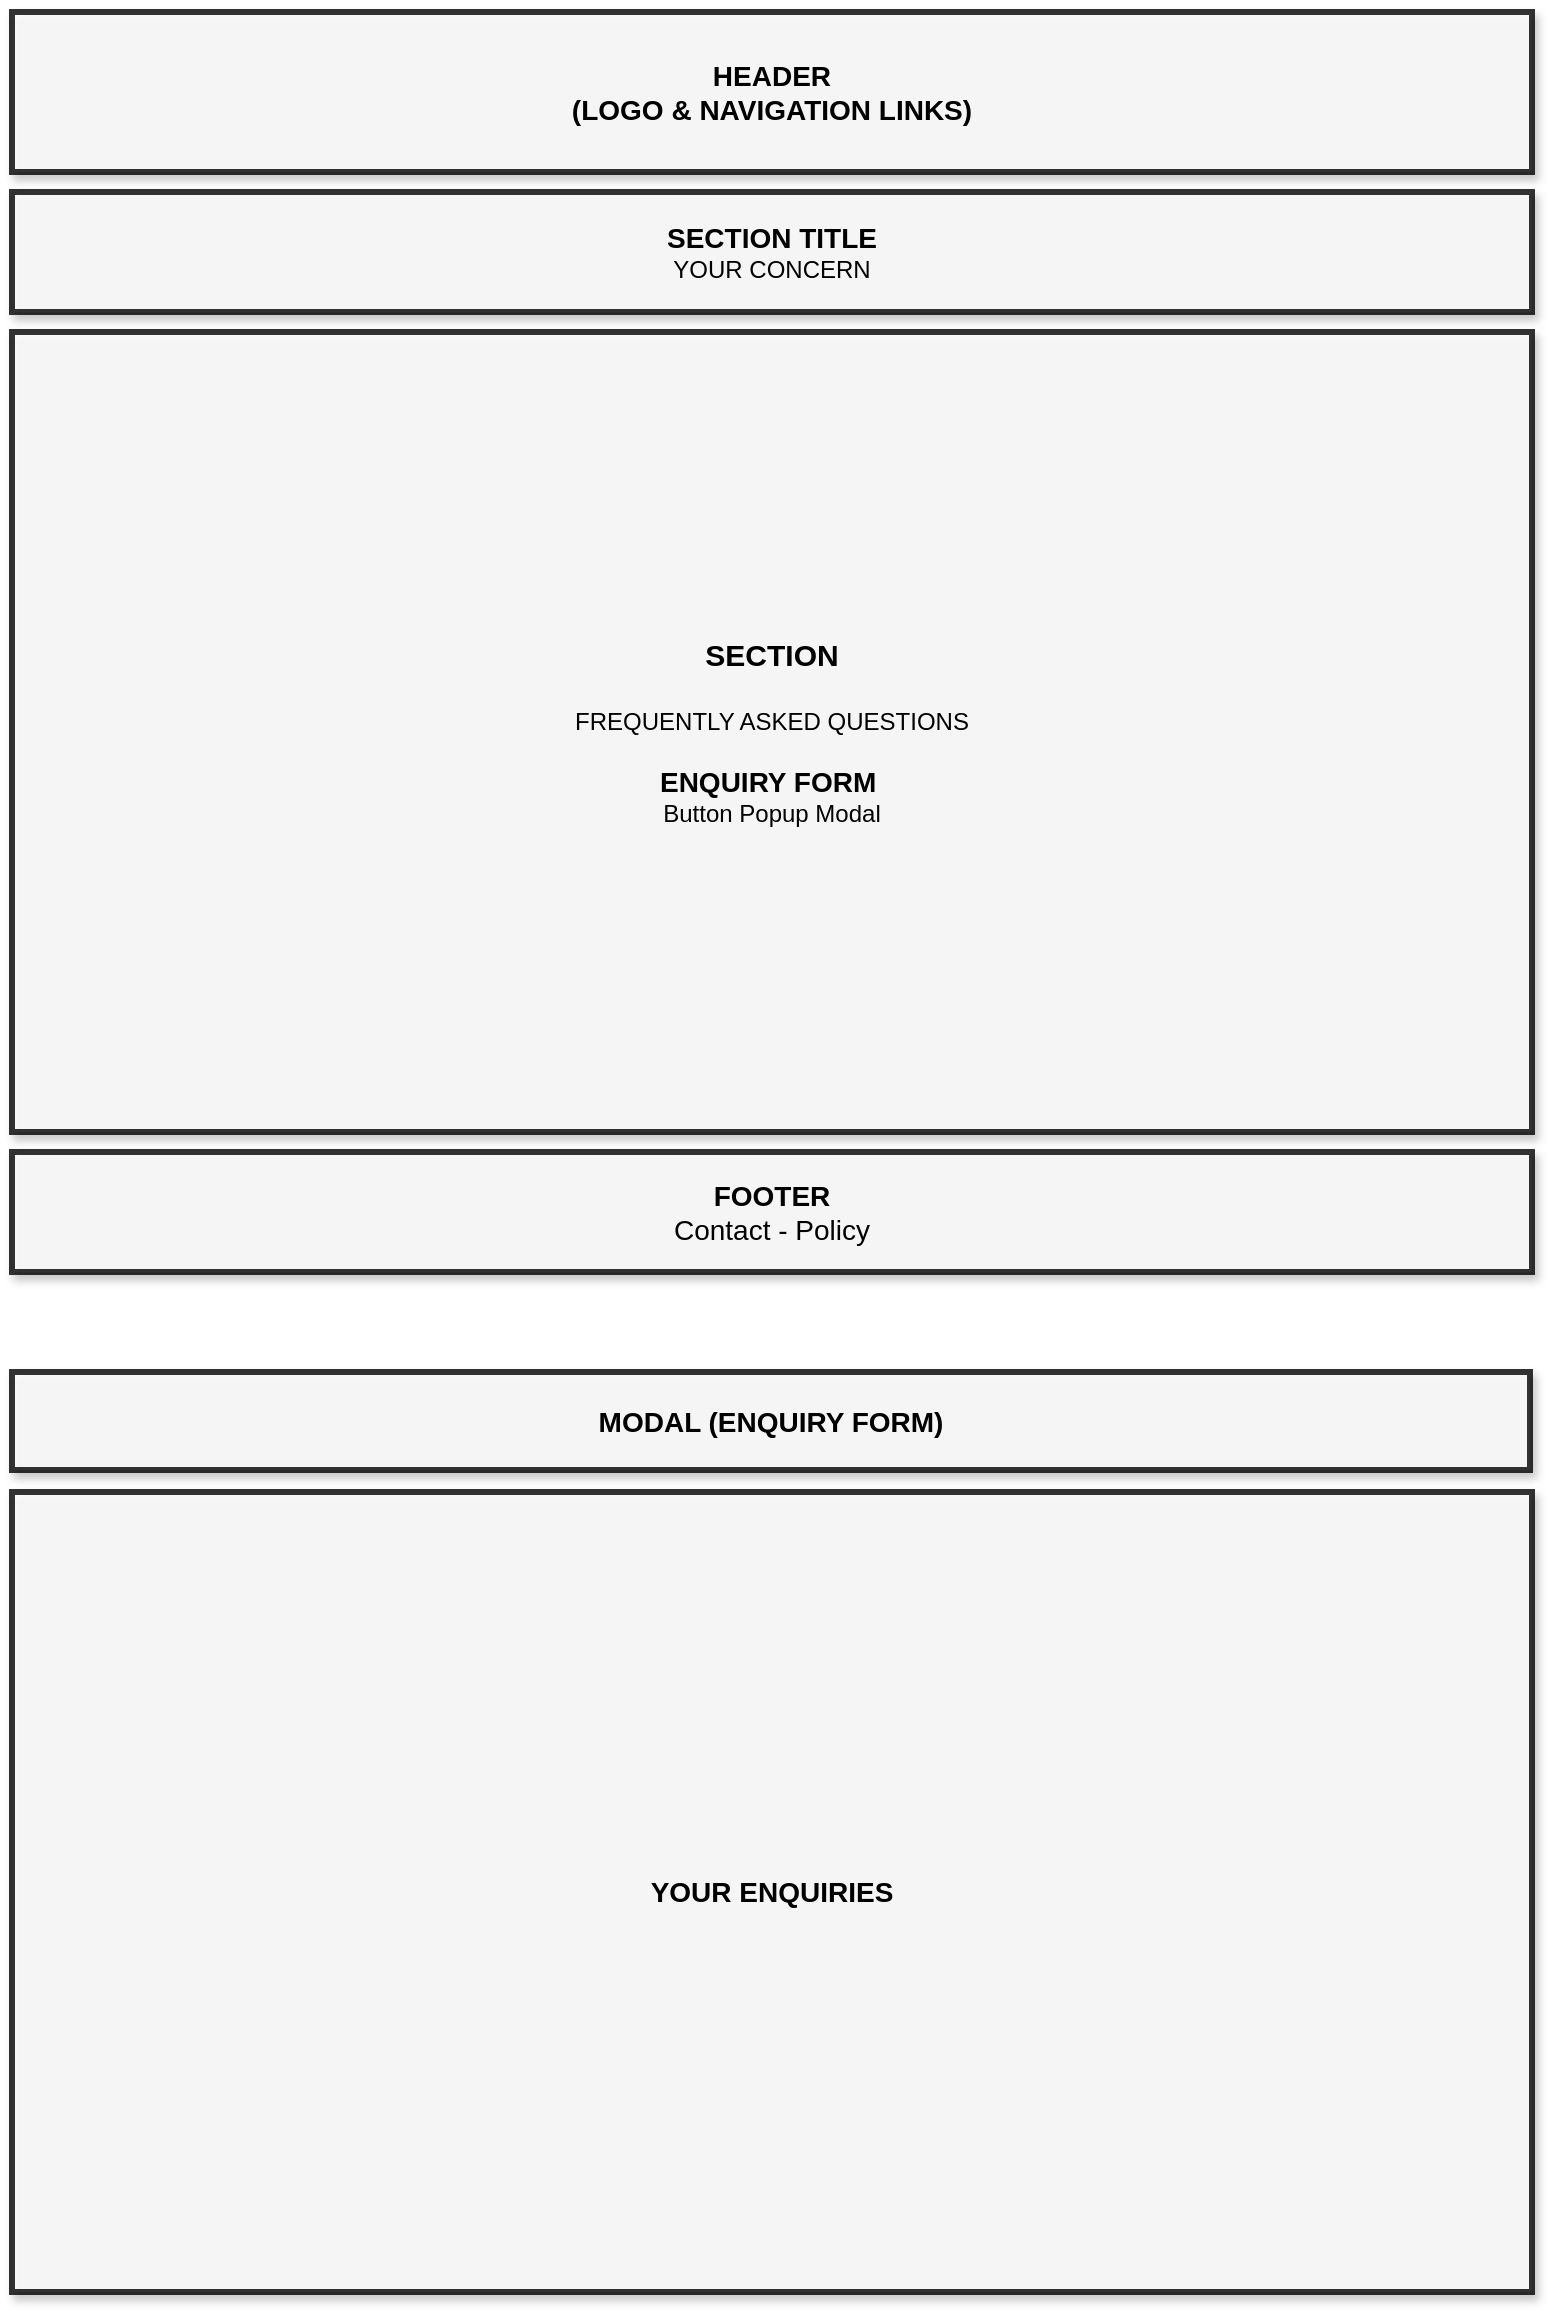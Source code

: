 <mxfile version="15.4.0" type="device"><diagram id="jkE5bvF4fp878JbAigdi" name="Page-1"><mxGraphModel dx="1185" dy="685" grid="0" gridSize="10" guides="1" tooltips="1" connect="1" arrows="1" fold="1" page="1" pageScale="1" pageWidth="850" pageHeight="1100" math="0" shadow="0"><root><mxCell id="0"/><mxCell id="1" parent="0"/><mxCell id="735y5cAOtXlr38NIhRiI-2" value="&lt;font style=&quot;font-size: 14px&quot;&gt;&lt;b&gt;HEADER&lt;br&gt;(LOGO &amp;amp; NAVIGATION LINKS)&lt;/b&gt;&lt;/font&gt;" style="whiteSpace=wrap;html=1;strokeWidth=3;perimeterSpacing=0;opacity=80;shadow=1;" vertex="1" parent="1"><mxGeometry x="40" y="60" width="760" height="80" as="geometry"/></mxCell><mxCell id="735y5cAOtXlr38NIhRiI-3" value="&lt;font&gt;&lt;b&gt;&lt;font style=&quot;font-size: 14px&quot;&gt;SECTION TITLE&lt;/font&gt;&lt;/b&gt;&lt;br&gt;&amp;nbsp;YOUR CONCERN&amp;nbsp;&lt;/font&gt;" style="whiteSpace=wrap;html=1;strokeWidth=3;perimeterSpacing=0;opacity=80;shadow=1;" vertex="1" parent="1"><mxGeometry x="40" y="150" width="760" height="60" as="geometry"/></mxCell><mxCell id="735y5cAOtXlr38NIhRiI-5" value="&lt;b&gt;&lt;font style=&quot;font-size: 15px&quot;&gt;SECTION&lt;/font&gt;&lt;/b&gt;&lt;font&gt;&lt;b&gt;&lt;font style=&quot;font-size: 14px&quot;&gt;&lt;br&gt;&lt;/font&gt;&lt;/b&gt;&lt;span style=&quot;font-size: 14px&quot;&gt;&lt;b&gt;&lt;br&gt;&lt;/b&gt;&lt;/span&gt;FREQUENTLY ASKED QUESTIONS&lt;br&gt;&lt;br&gt;&lt;b style=&quot;font-size: 14px&quot;&gt;ENQUIRY FORM&amp;nbsp;&lt;br&gt;&lt;/b&gt;Button Popup Modal&lt;br&gt;&lt;/font&gt;" style="whiteSpace=wrap;html=1;strokeWidth=3;perimeterSpacing=0;opacity=80;shadow=1;" vertex="1" parent="1"><mxGeometry x="40" y="220" width="760" height="400" as="geometry"/></mxCell><mxCell id="735y5cAOtXlr38NIhRiI-6" value="&lt;font style=&quot;font-size: 14px&quot;&gt;&lt;b&gt;FOOTER&lt;/b&gt;&lt;br&gt;Contact - Policy&lt;/font&gt;" style="whiteSpace=wrap;html=1;strokeWidth=3;perimeterSpacing=0;opacity=80;shadow=1;" vertex="1" parent="1"><mxGeometry x="40" y="630" width="760" height="60" as="geometry"/></mxCell><mxCell id="735y5cAOtXlr38NIhRiI-7" value="&lt;font&gt;&lt;span style=&quot;font-size: 14px&quot;&gt;&lt;b&gt;YOUR ENQUIRIES&lt;/b&gt;&lt;/span&gt;&lt;br&gt;&lt;/font&gt;" style="whiteSpace=wrap;html=1;strokeWidth=3;perimeterSpacing=0;opacity=80;shadow=1;" vertex="1" parent="1"><mxGeometry x="40" y="800" width="760" height="400" as="geometry"/></mxCell><mxCell id="735y5cAOtXlr38NIhRiI-12" value="&lt;b style=&quot;font-size: 14px&quot;&gt;MODAL (ENQUIRY FORM)&lt;br&gt;&lt;/b&gt;" style="whiteSpace=wrap;html=1;strokeWidth=3;perimeterSpacing=0;opacity=80;shadow=1;" vertex="1" parent="1"><mxGeometry x="40" y="740" width="759" height="49" as="geometry"/></mxCell></root></mxGraphModel></diagram></mxfile>